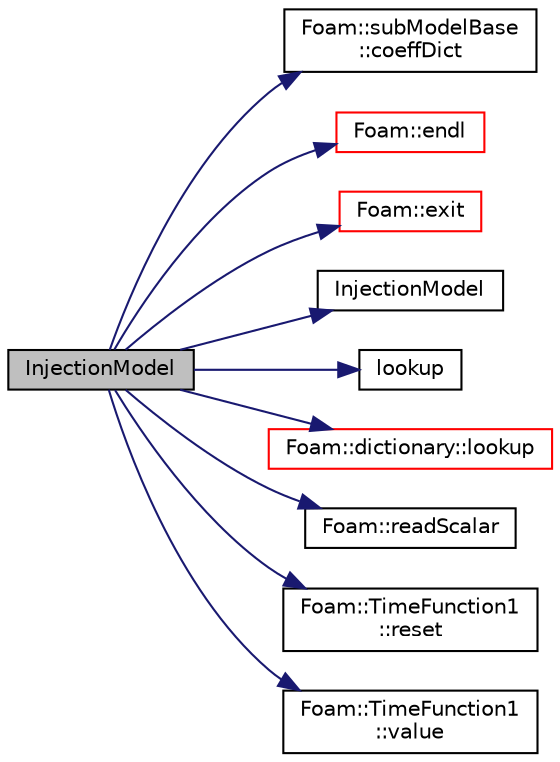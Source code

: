 digraph "InjectionModel"
{
  bgcolor="transparent";
  edge [fontname="Helvetica",fontsize="10",labelfontname="Helvetica",labelfontsize="10"];
  node [fontname="Helvetica",fontsize="10",shape=record];
  rankdir="LR";
  Node3 [label="InjectionModel",height=0.2,width=0.4,color="black", fillcolor="grey75", style="filled", fontcolor="black"];
  Node3 -> Node4 [color="midnightblue",fontsize="10",style="solid",fontname="Helvetica"];
  Node4 [label="Foam::subModelBase\l::coeffDict",height=0.2,width=0.4,color="black",URL="$a29573.html#a8d0d1388de2fa3abef52362d701a8fd5",tooltip="Return const access to the coefficients dictionary. "];
  Node3 -> Node5 [color="midnightblue",fontsize="10",style="solid",fontname="Helvetica"];
  Node5 [label="Foam::endl",height=0.2,width=0.4,color="red",URL="$a21851.html#a2db8fe02a0d3909e9351bb4275b23ce4",tooltip="Add newline and flush stream. "];
  Node3 -> Node7 [color="midnightblue",fontsize="10",style="solid",fontname="Helvetica"];
  Node7 [label="Foam::exit",height=0.2,width=0.4,color="red",URL="$a21851.html#a06ca7250d8e89caf05243ec094843642"];
  Node3 -> Node54 [color="midnightblue",fontsize="10",style="solid",fontname="Helvetica"];
  Node54 [label="InjectionModel",height=0.2,width=0.4,color="black",URL="$a25201.html#ae2b7ecb9c4bbbf50aedd80527e9ed2bf",tooltip="Construct null from owner. "];
  Node3 -> Node55 [color="midnightblue",fontsize="10",style="solid",fontname="Helvetica"];
  Node55 [label="lookup",height=0.2,width=0.4,color="black",URL="$a21791.html#aa12e10d2264a98b7f09469676a073768"];
  Node3 -> Node56 [color="midnightblue",fontsize="10",style="solid",fontname="Helvetica"];
  Node56 [label="Foam::dictionary::lookup",height=0.2,width=0.4,color="red",URL="$a27129.html#a6a0727fa523e48977e27348663def509",tooltip="Find and return an entry data stream. "];
  Node3 -> Node253 [color="midnightblue",fontsize="10",style="solid",fontname="Helvetica"];
  Node253 [label="Foam::readScalar",height=0.2,width=0.4,color="black",URL="$a21851.html#a828d57f6d9b9806c086a3f840a147115",tooltip="Read whole of buf as a scalar. Return true if succesful. "];
  Node3 -> Node304 [color="midnightblue",fontsize="10",style="solid",fontname="Helvetica"];
  Node304 [label="Foam::TimeFunction1\l::reset",height=0.2,width=0.4,color="black",URL="$a25185.html#a08d5e47664d164c806dc4d18a7d139aa",tooltip="Reset entry by re-reading from dictionary. "];
  Node3 -> Node305 [color="midnightblue",fontsize="10",style="solid",fontname="Helvetica"];
  Node305 [label="Foam::TimeFunction1\l::value",height=0.2,width=0.4,color="black",URL="$a25185.html#ac11ed92391589b8953835586fa3cca8c",tooltip="Return value as a function of (scalar) independent variable. "];
}

